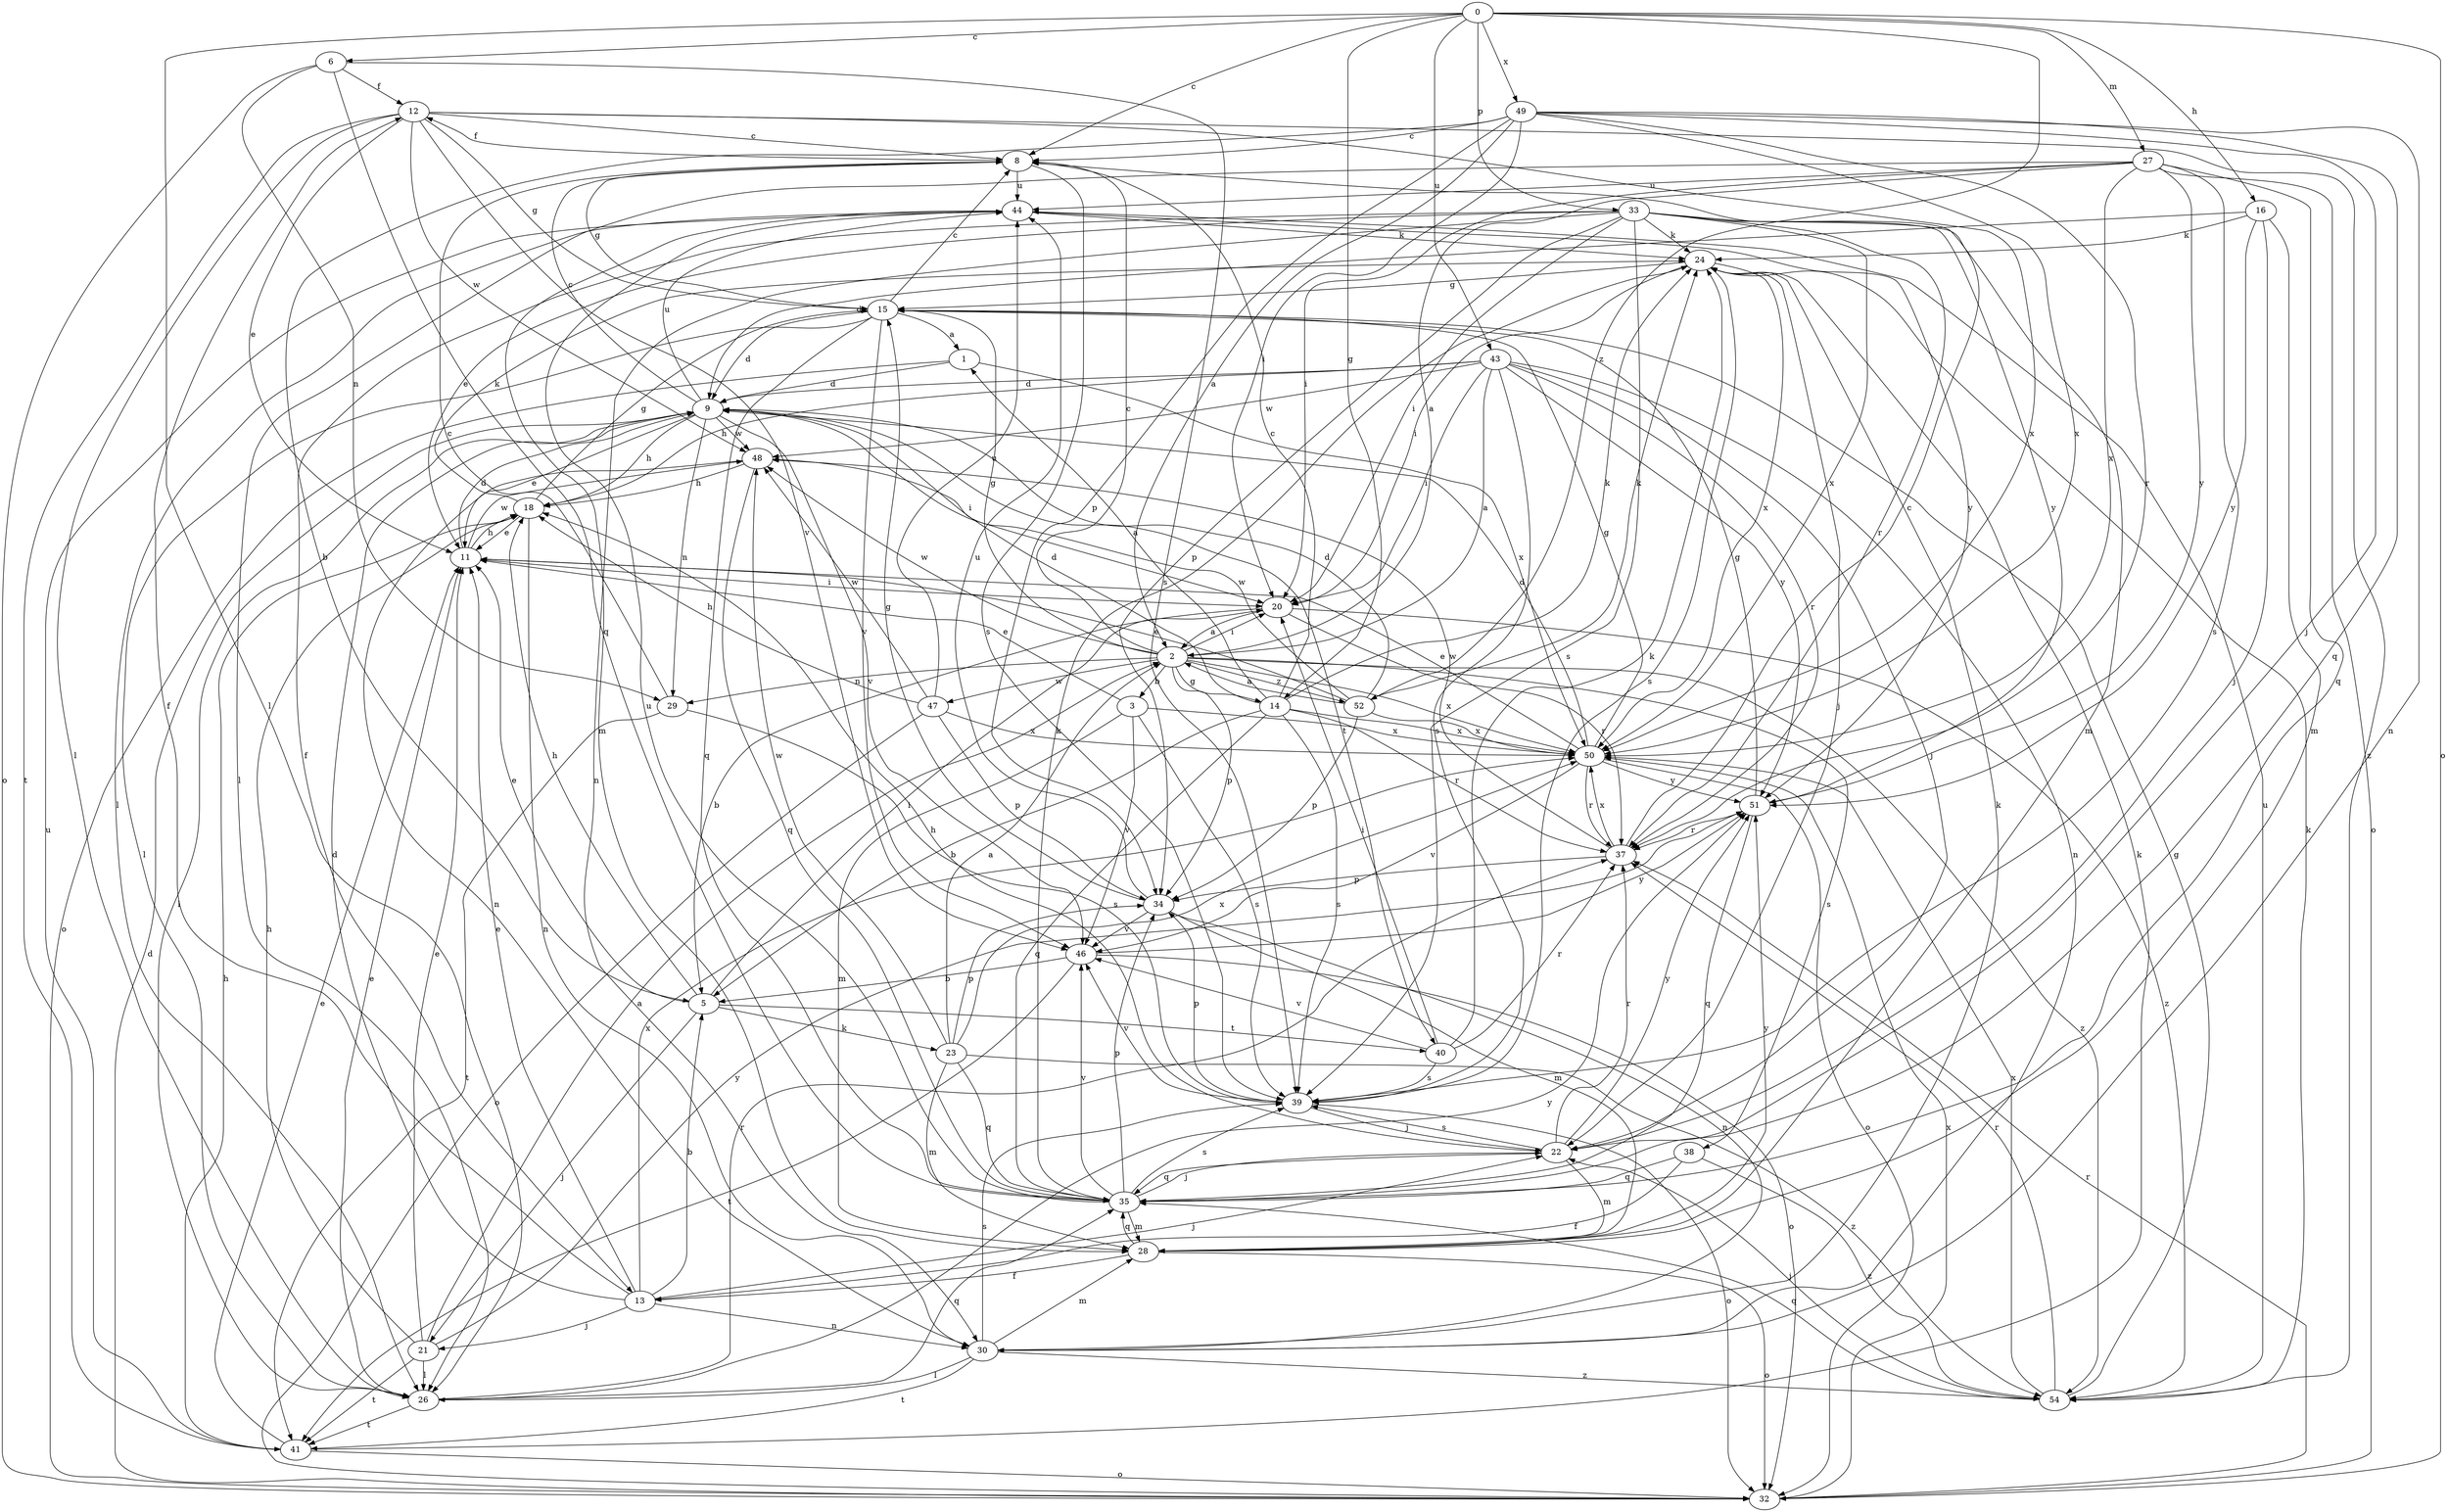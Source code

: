 strict digraph  {
0;
1;
2;
3;
5;
6;
8;
9;
11;
12;
13;
14;
15;
16;
18;
20;
21;
22;
23;
24;
26;
27;
28;
29;
30;
32;
33;
34;
35;
37;
38;
39;
40;
41;
43;
44;
46;
47;
48;
49;
50;
51;
52;
54;
0 -> 6  [label=c];
0 -> 8  [label=c];
0 -> 14  [label=g];
0 -> 16  [label=h];
0 -> 26  [label=l];
0 -> 27  [label=m];
0 -> 32  [label=o];
0 -> 33  [label=p];
0 -> 43  [label=u];
0 -> 49  [label=x];
0 -> 52  [label=z];
1 -> 9  [label=d];
1 -> 32  [label=o];
1 -> 50  [label=x];
2 -> 3  [label=b];
2 -> 8  [label=c];
2 -> 14  [label=g];
2 -> 15  [label=g];
2 -> 20  [label=i];
2 -> 29  [label=n];
2 -> 34  [label=p];
2 -> 38  [label=s];
2 -> 47  [label=w];
2 -> 48  [label=w];
2 -> 50  [label=x];
2 -> 52  [label=z];
2 -> 54  [label=z];
3 -> 11  [label=e];
3 -> 28  [label=m];
3 -> 39  [label=s];
3 -> 46  [label=v];
3 -> 50  [label=x];
5 -> 11  [label=e];
5 -> 18  [label=h];
5 -> 20  [label=i];
5 -> 21  [label=j];
5 -> 23  [label=k];
5 -> 40  [label=t];
6 -> 12  [label=f];
6 -> 29  [label=n];
6 -> 32  [label=o];
6 -> 35  [label=q];
6 -> 39  [label=s];
8 -> 12  [label=f];
8 -> 15  [label=g];
8 -> 39  [label=s];
8 -> 44  [label=u];
9 -> 8  [label=c];
9 -> 11  [label=e];
9 -> 18  [label=h];
9 -> 20  [label=i];
9 -> 26  [label=l];
9 -> 29  [label=n];
9 -> 40  [label=t];
9 -> 44  [label=u];
9 -> 46  [label=v];
9 -> 48  [label=w];
11 -> 9  [label=d];
11 -> 18  [label=h];
11 -> 20  [label=i];
11 -> 48  [label=w];
12 -> 8  [label=c];
12 -> 11  [label=e];
12 -> 15  [label=g];
12 -> 26  [label=l];
12 -> 41  [label=t];
12 -> 46  [label=v];
12 -> 48  [label=w];
12 -> 50  [label=x];
12 -> 54  [label=z];
13 -> 5  [label=b];
13 -> 9  [label=d];
13 -> 11  [label=e];
13 -> 12  [label=f];
13 -> 21  [label=j];
13 -> 22  [label=j];
13 -> 30  [label=n];
13 -> 50  [label=x];
14 -> 1  [label=a];
14 -> 5  [label=b];
14 -> 8  [label=c];
14 -> 9  [label=d];
14 -> 24  [label=k];
14 -> 35  [label=q];
14 -> 37  [label=r];
14 -> 39  [label=s];
14 -> 50  [label=x];
15 -> 1  [label=a];
15 -> 8  [label=c];
15 -> 9  [label=d];
15 -> 26  [label=l];
15 -> 35  [label=q];
15 -> 46  [label=v];
16 -> 9  [label=d];
16 -> 22  [label=j];
16 -> 24  [label=k];
16 -> 28  [label=m];
16 -> 51  [label=y];
18 -> 11  [label=e];
18 -> 15  [label=g];
18 -> 24  [label=k];
18 -> 30  [label=n];
20 -> 2  [label=a];
20 -> 5  [label=b];
20 -> 37  [label=r];
20 -> 54  [label=z];
21 -> 2  [label=a];
21 -> 11  [label=e];
21 -> 18  [label=h];
21 -> 26  [label=l];
21 -> 41  [label=t];
21 -> 51  [label=y];
22 -> 18  [label=h];
22 -> 28  [label=m];
22 -> 35  [label=q];
22 -> 37  [label=r];
22 -> 39  [label=s];
22 -> 51  [label=y];
23 -> 2  [label=a];
23 -> 28  [label=m];
23 -> 34  [label=p];
23 -> 35  [label=q];
23 -> 48  [label=w];
23 -> 50  [label=x];
23 -> 54  [label=z];
24 -> 15  [label=g];
24 -> 20  [label=i];
24 -> 22  [label=j];
24 -> 39  [label=s];
24 -> 50  [label=x];
26 -> 11  [label=e];
26 -> 35  [label=q];
26 -> 37  [label=r];
26 -> 41  [label=t];
26 -> 51  [label=y];
27 -> 2  [label=a];
27 -> 20  [label=i];
27 -> 26  [label=l];
27 -> 32  [label=o];
27 -> 35  [label=q];
27 -> 39  [label=s];
27 -> 44  [label=u];
27 -> 50  [label=x];
27 -> 51  [label=y];
28 -> 13  [label=f];
28 -> 32  [label=o];
28 -> 35  [label=q];
28 -> 51  [label=y];
29 -> 8  [label=c];
29 -> 39  [label=s];
29 -> 41  [label=t];
30 -> 24  [label=k];
30 -> 26  [label=l];
30 -> 28  [label=m];
30 -> 39  [label=s];
30 -> 41  [label=t];
30 -> 54  [label=z];
32 -> 9  [label=d];
32 -> 37  [label=r];
32 -> 50  [label=x];
33 -> 11  [label=e];
33 -> 13  [label=f];
33 -> 20  [label=i];
33 -> 24  [label=k];
33 -> 28  [label=m];
33 -> 30  [label=n];
33 -> 34  [label=p];
33 -> 37  [label=r];
33 -> 39  [label=s];
33 -> 50  [label=x];
33 -> 51  [label=y];
34 -> 15  [label=g];
34 -> 28  [label=m];
34 -> 30  [label=n];
34 -> 44  [label=u];
34 -> 46  [label=v];
35 -> 22  [label=j];
35 -> 24  [label=k];
35 -> 28  [label=m];
35 -> 34  [label=p];
35 -> 39  [label=s];
35 -> 44  [label=u];
35 -> 46  [label=v];
37 -> 8  [label=c];
37 -> 34  [label=p];
37 -> 48  [label=w];
37 -> 50  [label=x];
38 -> 13  [label=f];
38 -> 35  [label=q];
38 -> 54  [label=z];
39 -> 22  [label=j];
39 -> 32  [label=o];
39 -> 34  [label=p];
39 -> 46  [label=v];
40 -> 20  [label=i];
40 -> 24  [label=k];
40 -> 37  [label=r];
40 -> 39  [label=s];
40 -> 46  [label=v];
41 -> 11  [label=e];
41 -> 18  [label=h];
41 -> 24  [label=k];
41 -> 32  [label=o];
41 -> 44  [label=u];
43 -> 2  [label=a];
43 -> 9  [label=d];
43 -> 18  [label=h];
43 -> 20  [label=i];
43 -> 22  [label=j];
43 -> 30  [label=n];
43 -> 37  [label=r];
43 -> 39  [label=s];
43 -> 48  [label=w];
43 -> 51  [label=y];
44 -> 24  [label=k];
44 -> 26  [label=l];
44 -> 28  [label=m];
44 -> 51  [label=y];
46 -> 5  [label=b];
46 -> 32  [label=o];
46 -> 41  [label=t];
46 -> 51  [label=y];
47 -> 18  [label=h];
47 -> 32  [label=o];
47 -> 34  [label=p];
47 -> 44  [label=u];
47 -> 48  [label=w];
47 -> 50  [label=x];
48 -> 18  [label=h];
48 -> 30  [label=n];
48 -> 35  [label=q];
49 -> 2  [label=a];
49 -> 5  [label=b];
49 -> 8  [label=c];
49 -> 20  [label=i];
49 -> 22  [label=j];
49 -> 30  [label=n];
49 -> 34  [label=p];
49 -> 35  [label=q];
49 -> 37  [label=r];
49 -> 50  [label=x];
50 -> 9  [label=d];
50 -> 11  [label=e];
50 -> 15  [label=g];
50 -> 32  [label=o];
50 -> 37  [label=r];
50 -> 46  [label=v];
50 -> 51  [label=y];
51 -> 15  [label=g];
51 -> 35  [label=q];
51 -> 37  [label=r];
52 -> 2  [label=a];
52 -> 9  [label=d];
52 -> 11  [label=e];
52 -> 24  [label=k];
52 -> 34  [label=p];
52 -> 48  [label=w];
52 -> 50  [label=x];
54 -> 15  [label=g];
54 -> 22  [label=j];
54 -> 24  [label=k];
54 -> 35  [label=q];
54 -> 37  [label=r];
54 -> 44  [label=u];
54 -> 50  [label=x];
}
